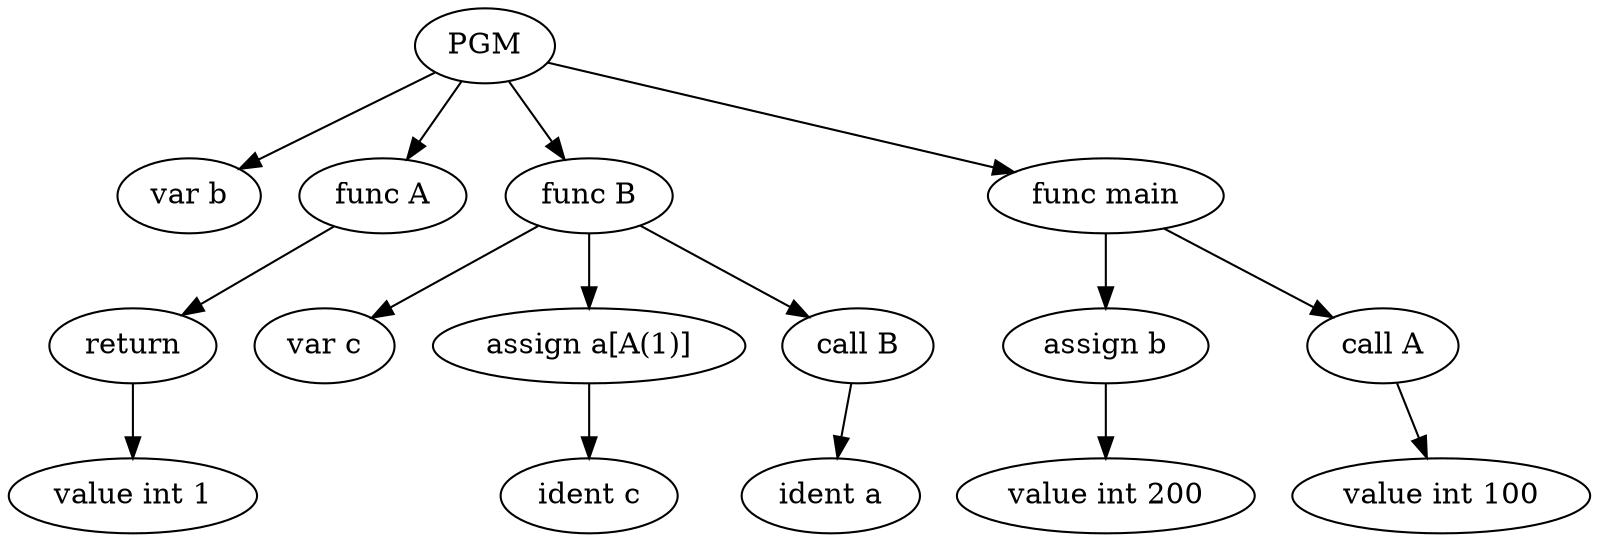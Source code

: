 digraph ast {
0[label = PGM, shape = ellipse]
1[label = "var b", shape = ellipse]
0 -> 1
2[label = "func A", shape = ellipse]
0 -> 2
3[label = "return", shape = ellipse]
2 -> 3
4[label = "value int 1", shape = ellipse]
3 -> 4
5[label = "func B", shape = ellipse]
0 -> 5
6[label = "var c", shape = ellipse]
5 -> 6
7[label = "assign a[A(1)]", shape = ellipse]
5 -> 7
8[label = "ident c", shape = ellipse]
7 -> 8
9[label = "call B", shape = ellipse]
5 -> 9
10[label = "ident a", shape = ellipse]
9 -> 10
11[label = "func main", shape = ellipse]
0 -> 11
12[label = "assign b", shape = ellipse]
11 -> 12
13[label = "value int 200", shape = ellipse]
12 -> 13
14[label = "call A", shape = ellipse]
11 -> 14
15[label = "value int 100", shape = ellipse]
14 -> 15
}